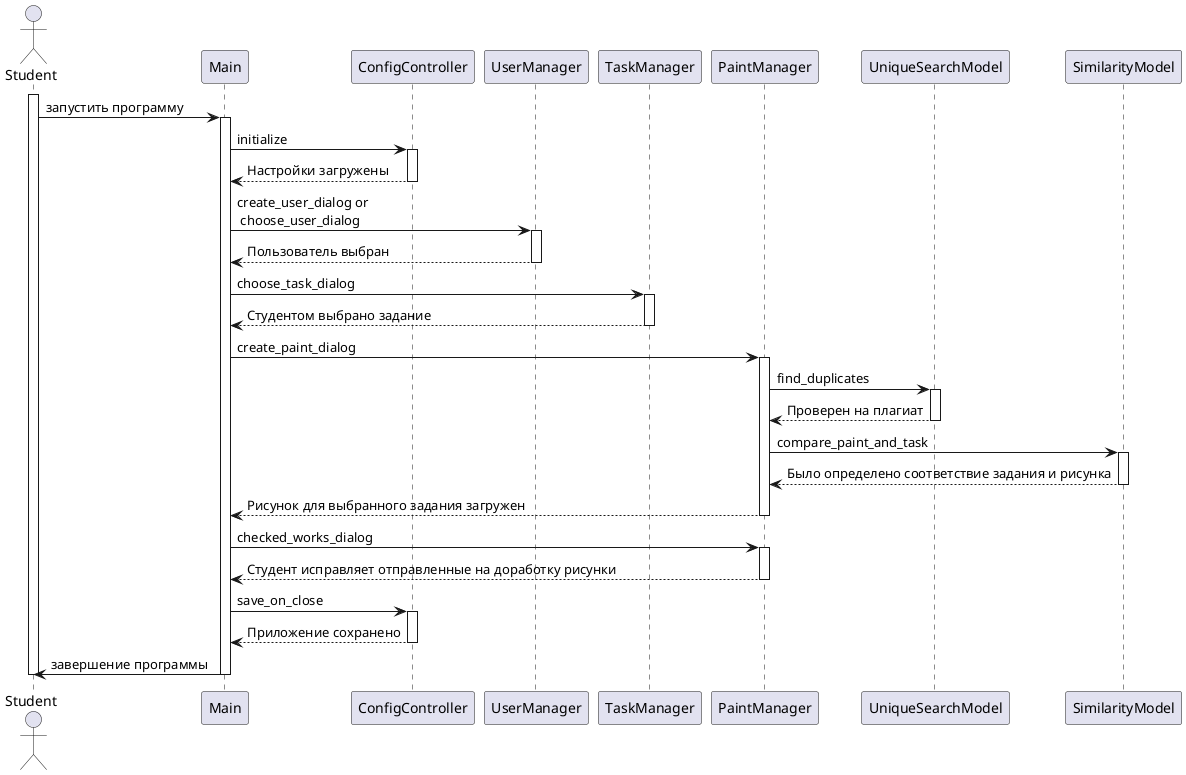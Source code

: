 @startuml
actor Student
activate Student
Student -> Main: запустить программу
activate Main
Main -> ConfigController: initialize
activate ConfigController
ConfigController --> Main: Настройки загружены
deactivate ConfigController
Main -> UserManager: create_user_dialog or\n choose_user_dialog
activate UserManager
UserManager --> Main: Пользователь выбран
deactivate UserManager
Main -> TaskManager: choose_task_dialog
activate TaskManager
TaskManager --> Main: Студентом выбрано задание
deactivate TaskManager
Main -> PaintManager: create_paint_dialog
activate PaintManager
PaintManager -> UniqueSearchModel: find_duplicates
activate UniqueSearchModel
UniqueSearchModel --> PaintManager: Проверен на плагиат
deactivate UniqueSearchModel
PaintManager -> SimilarityModel: compare_paint_and_task
activate SimilarityModel
SimilarityModel --> PaintManager: Было определено соответствие задания и рисунка
deactivate SimilarityModel
PaintManager --> Main: Рисунок для выбранного задания загружен
deactivate PaintManager
Main -> PaintManager: checked_works_dialog
activate PaintManager
PaintManager --> Main: Студент исправляет отправленные на доработку рисунки
deactivate PaintManager
Main -> ConfigController: save_on_close
activate ConfigController
ConfigController --> Main: Приложение сохранено
deactivate ConfigController
Student <- Main: завершение программы
deactivate Main
deactivate Student
@enduml